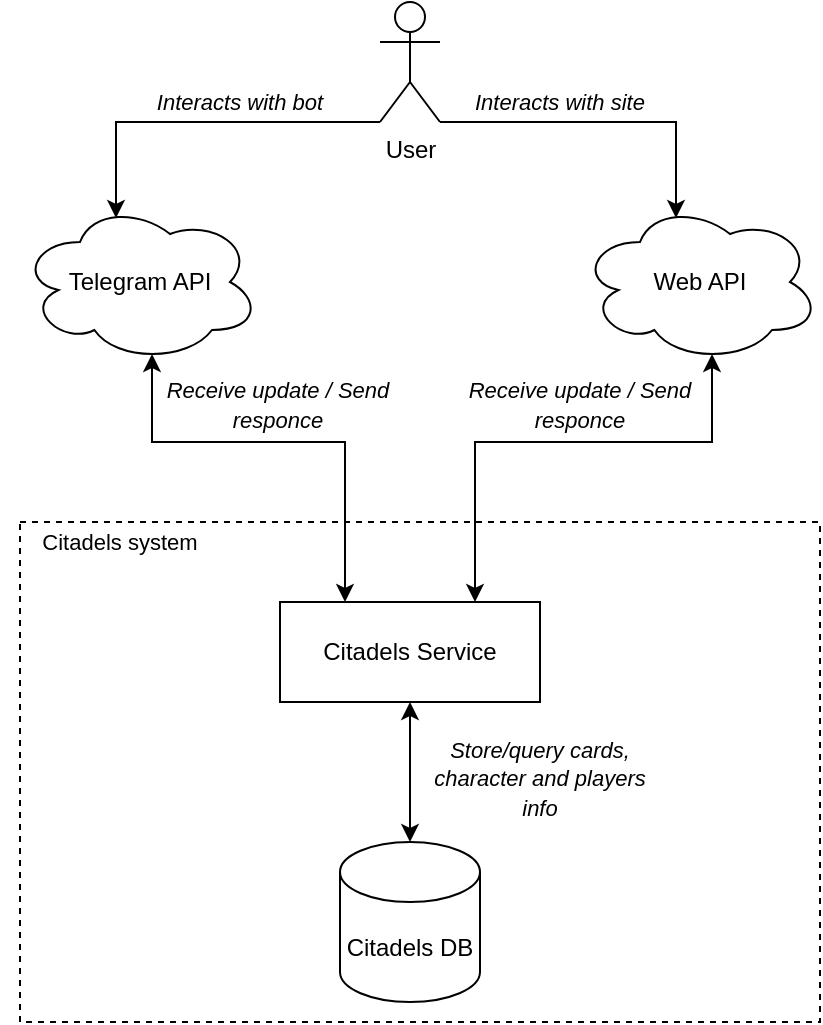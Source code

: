 <mxfile version="15.3.0" type="device"><diagram id="V5h-FVnBIkKhKGmDNfQd" name="Page-1"><mxGraphModel dx="1422" dy="762" grid="1" gridSize="10" guides="1" tooltips="1" connect="1" arrows="1" fold="1" page="1" pageScale="1" pageWidth="827" pageHeight="1169" math="0" shadow="0"><root><mxCell id="0"/><mxCell id="1" parent="0"/><mxCell id="WDqTf96xEjakI8h4ER85-10" style="edgeStyle=orthogonalEdgeStyle;rounded=0;orthogonalLoop=1;jettySize=auto;html=1;exitX=0;exitY=1;exitDx=0;exitDy=0;exitPerimeter=0;entryX=0.4;entryY=0.1;entryDx=0;entryDy=0;entryPerimeter=0;" parent="1" source="WDqTf96xEjakI8h4ER85-1" target="WDqTf96xEjakI8h4ER85-4" edge="1"><mxGeometry relative="1" as="geometry"><Array as="points"><mxPoint x="228" y="160"/></Array></mxGeometry></mxCell><mxCell id="WDqTf96xEjakI8h4ER85-11" style="edgeStyle=orthogonalEdgeStyle;rounded=0;orthogonalLoop=1;jettySize=auto;html=1;exitX=1;exitY=1;exitDx=0;exitDy=0;exitPerimeter=0;entryX=0.4;entryY=0.1;entryDx=0;entryDy=0;entryPerimeter=0;" parent="1" source="WDqTf96xEjakI8h4ER85-1" target="WDqTf96xEjakI8h4ER85-5" edge="1"><mxGeometry relative="1" as="geometry"><Array as="points"><mxPoint x="508" y="160"/></Array></mxGeometry></mxCell><mxCell id="WDqTf96xEjakI8h4ER85-1" value="User" style="shape=umlActor;verticalLabelPosition=bottom;verticalAlign=top;html=1;outlineConnect=0;" parent="1" vertex="1"><mxGeometry x="360" y="100" width="30" height="60" as="geometry"/></mxCell><mxCell id="WDqTf96xEjakI8h4ER85-14" style="edgeStyle=orthogonalEdgeStyle;rounded=0;orthogonalLoop=1;jettySize=auto;html=1;exitX=0.55;exitY=0.95;exitDx=0;exitDy=0;exitPerimeter=0;entryX=0.25;entryY=0;entryDx=0;entryDy=0;startArrow=classic;startFill=1;" parent="1" source="WDqTf96xEjakI8h4ER85-4" target="WDqTf96xEjakI8h4ER85-7" edge="1"><mxGeometry relative="1" as="geometry"><Array as="points"><mxPoint x="246" y="320"/><mxPoint x="342" y="320"/></Array></mxGeometry></mxCell><mxCell id="WDqTf96xEjakI8h4ER85-4" value="Telegram API" style="ellipse;shape=cloud;whiteSpace=wrap;html=1;" parent="1" vertex="1"><mxGeometry x="180" y="200" width="120" height="80" as="geometry"/></mxCell><mxCell id="WDqTf96xEjakI8h4ER85-15" style="edgeStyle=orthogonalEdgeStyle;rounded=0;orthogonalLoop=1;jettySize=auto;html=1;exitX=0.55;exitY=0.95;exitDx=0;exitDy=0;exitPerimeter=0;entryX=0.75;entryY=0;entryDx=0;entryDy=0;startArrow=classic;startFill=1;" parent="1" source="WDqTf96xEjakI8h4ER85-5" target="WDqTf96xEjakI8h4ER85-7" edge="1"><mxGeometry relative="1" as="geometry"><Array as="points"><mxPoint x="526" y="320"/><mxPoint x="408" y="320"/></Array></mxGeometry></mxCell><mxCell id="WDqTf96xEjakI8h4ER85-5" value="Web API" style="ellipse;shape=cloud;whiteSpace=wrap;html=1;" parent="1" vertex="1"><mxGeometry x="460" y="200" width="120" height="80" as="geometry"/></mxCell><mxCell id="WDqTf96xEjakI8h4ER85-6" value="" style="rounded=0;whiteSpace=wrap;html=1;fillColor=none;dashed=1;" parent="1" vertex="1"><mxGeometry x="180" y="360" width="400" height="250" as="geometry"/></mxCell><mxCell id="WDqTf96xEjakI8h4ER85-19" value="" style="edgeStyle=orthogonalEdgeStyle;rounded=0;orthogonalLoop=1;jettySize=auto;html=1;startArrow=classic;startFill=1;exitX=0.5;exitY=1;exitDx=0;exitDy=0;" parent="1" source="WDqTf96xEjakI8h4ER85-7" target="WDqTf96xEjakI8h4ER85-18" edge="1"><mxGeometry relative="1" as="geometry"/></mxCell><mxCell id="WDqTf96xEjakI8h4ER85-7" value="Citadels Service" style="rounded=0;whiteSpace=wrap;html=1;fillColor=none;" parent="1" vertex="1"><mxGeometry x="310" y="400" width="130" height="50" as="geometry"/></mxCell><mxCell id="WDqTf96xEjakI8h4ER85-12" value="&lt;i&gt;&lt;font style=&quot;font-size: 11px&quot;&gt;Interacts with bot&lt;/font&gt;&lt;/i&gt;" style="text;html=1;strokeColor=none;fillColor=none;align=center;verticalAlign=middle;whiteSpace=wrap;rounded=0;" parent="1" vertex="1"><mxGeometry x="230" y="140" width="120" height="20" as="geometry"/></mxCell><mxCell id="WDqTf96xEjakI8h4ER85-13" value="&lt;i&gt;&lt;font style=&quot;font-size: 11px&quot;&gt;Interacts with site&lt;/font&gt;&lt;/i&gt;" style="text;html=1;strokeColor=none;fillColor=none;align=center;verticalAlign=middle;whiteSpace=wrap;rounded=0;" parent="1" vertex="1"><mxGeometry x="390" y="140" width="120" height="20" as="geometry"/></mxCell><mxCell id="WDqTf96xEjakI8h4ER85-16" value="&lt;i&gt;&lt;font style=&quot;font-size: 11px&quot;&gt;Receive update / Send responce&lt;/font&gt;&lt;/i&gt;" style="text;html=1;strokeColor=none;fillColor=none;align=center;verticalAlign=middle;whiteSpace=wrap;rounded=0;" parent="1" vertex="1"><mxGeometry x="234" y="291" width="150" height="20" as="geometry"/></mxCell><mxCell id="WDqTf96xEjakI8h4ER85-17" value="&lt;i&gt;&lt;font style=&quot;font-size: 11px&quot;&gt;Receive update / Send responce&lt;/font&gt;&lt;/i&gt;" style="text;html=1;strokeColor=none;fillColor=none;align=center;verticalAlign=middle;whiteSpace=wrap;rounded=0;" parent="1" vertex="1"><mxGeometry x="400" y="291" width="120" height="20" as="geometry"/></mxCell><mxCell id="WDqTf96xEjakI8h4ER85-18" value="Citadels DB" style="shape=cylinder3;whiteSpace=wrap;html=1;boundedLbl=1;backgroundOutline=1;size=15;fillColor=none;" parent="1" vertex="1"><mxGeometry x="340" y="520" width="70" height="80" as="geometry"/></mxCell><mxCell id="WDqTf96xEjakI8h4ER85-20" value="&lt;i&gt;&lt;font style=&quot;font-size: 11px&quot;&gt;Store/query cards, character and players info&lt;/font&gt;&lt;/i&gt;" style="text;html=1;strokeColor=none;fillColor=none;align=center;verticalAlign=middle;whiteSpace=wrap;rounded=0;" parent="1" vertex="1"><mxGeometry x="380" y="478" width="120" height="20" as="geometry"/></mxCell><mxCell id="WDqTf96xEjakI8h4ER85-24" value="&lt;font style=&quot;font-size: 11px&quot;&gt;Citadels system&lt;/font&gt;" style="text;html=1;strokeColor=none;fillColor=none;align=center;verticalAlign=middle;whiteSpace=wrap;rounded=0;" parent="1" vertex="1"><mxGeometry x="170" y="360" width="120" height="20" as="geometry"/></mxCell></root></mxGraphModel></diagram></mxfile>